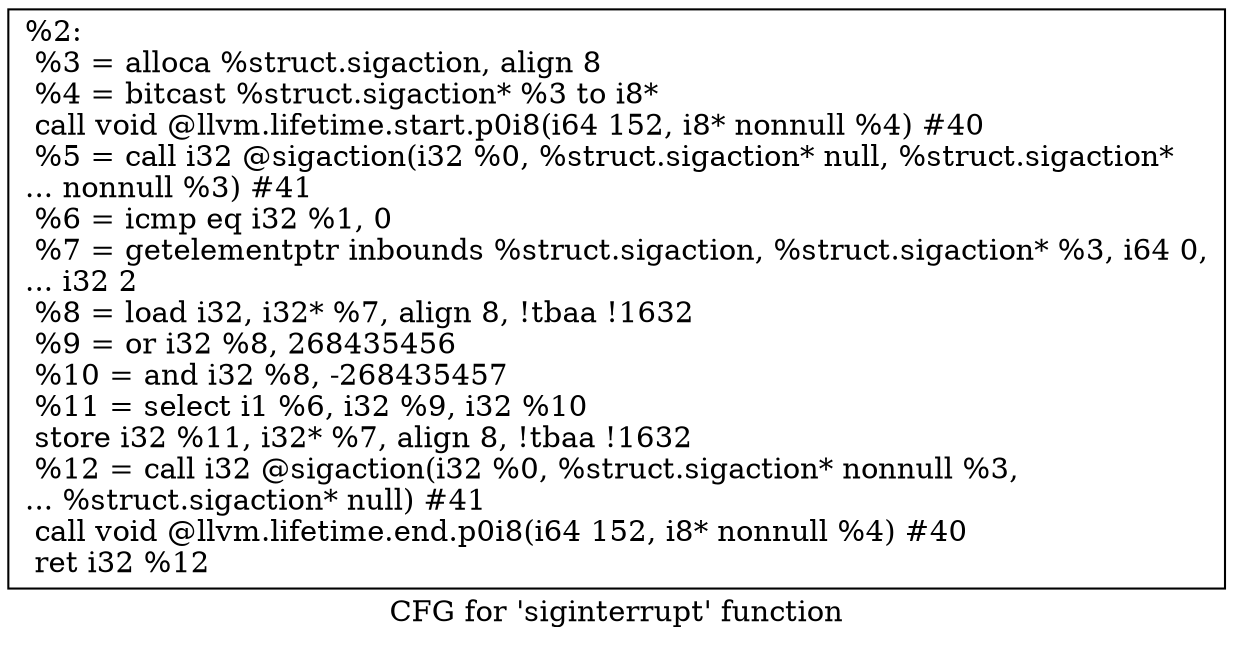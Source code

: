 digraph "CFG for 'siginterrupt' function" {
	label="CFG for 'siginterrupt' function";

	Node0x1d855b0 [shape=record,label="{%2:\l  %3 = alloca %struct.sigaction, align 8\l  %4 = bitcast %struct.sigaction* %3 to i8*\l  call void @llvm.lifetime.start.p0i8(i64 152, i8* nonnull %4) #40\l  %5 = call i32 @sigaction(i32 %0, %struct.sigaction* null, %struct.sigaction*\l... nonnull %3) #41\l  %6 = icmp eq i32 %1, 0\l  %7 = getelementptr inbounds %struct.sigaction, %struct.sigaction* %3, i64 0,\l... i32 2\l  %8 = load i32, i32* %7, align 8, !tbaa !1632\l  %9 = or i32 %8, 268435456\l  %10 = and i32 %8, -268435457\l  %11 = select i1 %6, i32 %9, i32 %10\l  store i32 %11, i32* %7, align 8, !tbaa !1632\l  %12 = call i32 @sigaction(i32 %0, %struct.sigaction* nonnull %3,\l... %struct.sigaction* null) #41\l  call void @llvm.lifetime.end.p0i8(i64 152, i8* nonnull %4) #40\l  ret i32 %12\l}"];
}
